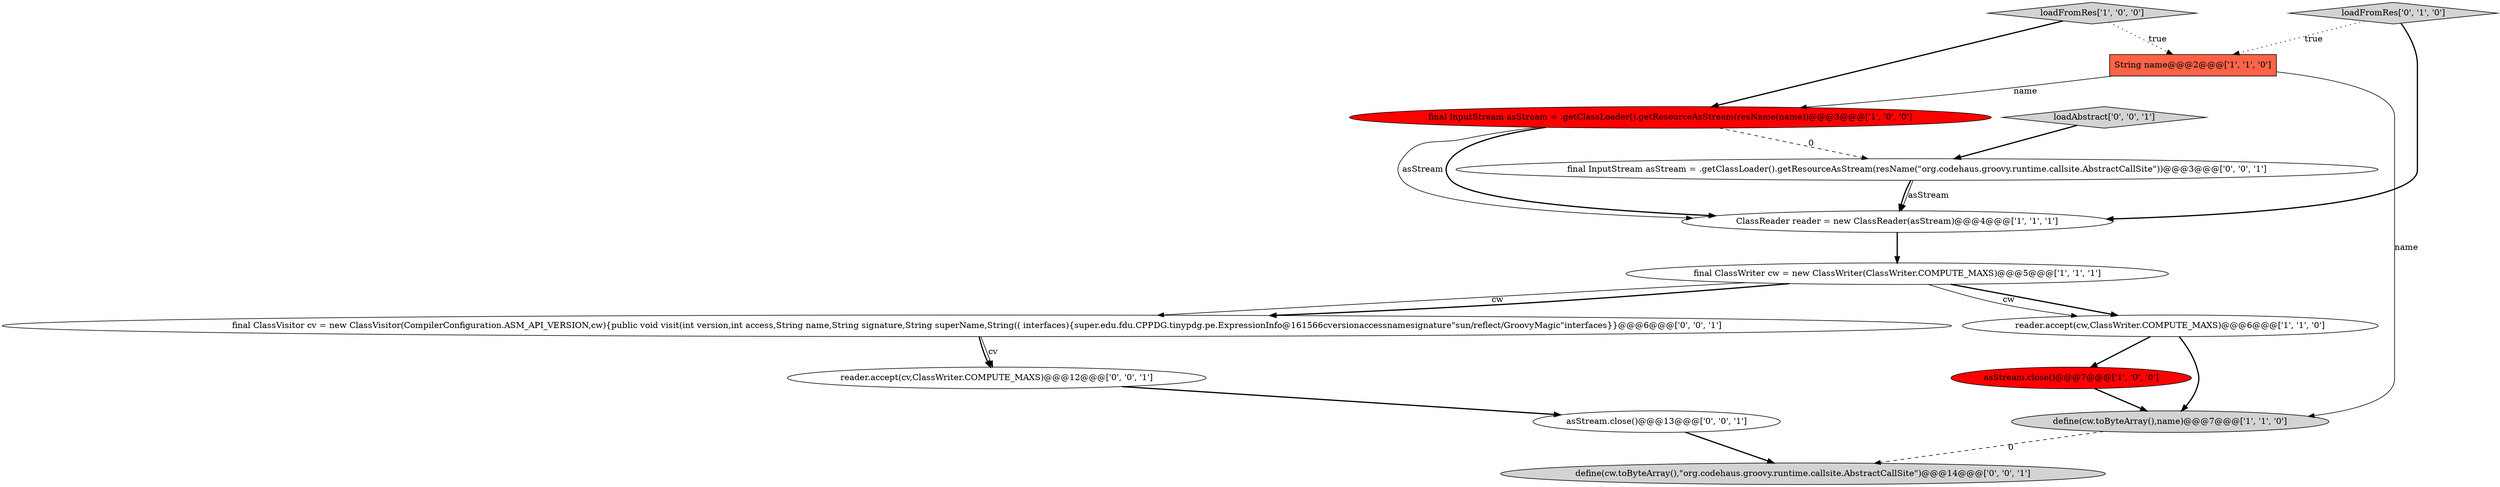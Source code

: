 digraph {
1 [style = filled, label = "final ClassWriter cw = new ClassWriter(ClassWriter.COMPUTE_MAXS)@@@5@@@['1', '1', '1']", fillcolor = white, shape = ellipse image = "AAA0AAABBB1BBB"];
6 [style = filled, label = "loadFromRes['1', '0', '0']", fillcolor = lightgray, shape = diamond image = "AAA0AAABBB1BBB"];
11 [style = filled, label = "asStream.close()@@@13@@@['0', '0', '1']", fillcolor = white, shape = ellipse image = "AAA0AAABBB3BBB"];
5 [style = filled, label = "asStream.close()@@@7@@@['1', '0', '0']", fillcolor = red, shape = ellipse image = "AAA1AAABBB1BBB"];
12 [style = filled, label = "reader.accept(cv,ClassWriter.COMPUTE_MAXS)@@@12@@@['0', '0', '1']", fillcolor = white, shape = ellipse image = "AAA0AAABBB3BBB"];
13 [style = filled, label = "loadAbstract['0', '0', '1']", fillcolor = lightgray, shape = diamond image = "AAA0AAABBB3BBB"];
4 [style = filled, label = "ClassReader reader = new ClassReader(asStream)@@@4@@@['1', '1', '1']", fillcolor = white, shape = ellipse image = "AAA0AAABBB1BBB"];
0 [style = filled, label = "String name@@@2@@@['1', '1', '0']", fillcolor = tomato, shape = box image = "AAA0AAABBB1BBB"];
10 [style = filled, label = "final InputStream asStream = .getClassLoader().getResourceAsStream(resName(\"org.codehaus.groovy.runtime.callsite.AbstractCallSite\"))@@@3@@@['0', '0', '1']", fillcolor = white, shape = ellipse image = "AAA0AAABBB3BBB"];
14 [style = filled, label = "define(cw.toByteArray(),\"org.codehaus.groovy.runtime.callsite.AbstractCallSite\")@@@14@@@['0', '0', '1']", fillcolor = lightgray, shape = ellipse image = "AAA0AAABBB3BBB"];
9 [style = filled, label = "final ClassVisitor cv = new ClassVisitor(CompilerConfiguration.ASM_API_VERSION,cw){public void visit(int version,int access,String name,String signature,String superName,String(( interfaces){super.edu.fdu.CPPDG.tinypdg.pe.ExpressionInfo@161566cversionaccessnamesignature\"sun/reflect/GroovyMagic\"interfaces}}@@@6@@@['0', '0', '1']", fillcolor = white, shape = ellipse image = "AAA0AAABBB3BBB"];
7 [style = filled, label = "reader.accept(cw,ClassWriter.COMPUTE_MAXS)@@@6@@@['1', '1', '0']", fillcolor = white, shape = ellipse image = "AAA0AAABBB1BBB"];
2 [style = filled, label = "define(cw.toByteArray(),name)@@@7@@@['1', '1', '0']", fillcolor = lightgray, shape = ellipse image = "AAA0AAABBB1BBB"];
8 [style = filled, label = "loadFromRes['0', '1', '0']", fillcolor = lightgray, shape = diamond image = "AAA0AAABBB2BBB"];
3 [style = filled, label = "final InputStream asStream = .getClassLoader().getResourceAsStream(resName(name))@@@3@@@['1', '0', '0']", fillcolor = red, shape = ellipse image = "AAA1AAABBB1BBB"];
13->10 [style = bold, label=""];
6->3 [style = bold, label=""];
11->14 [style = bold, label=""];
12->11 [style = bold, label=""];
1->9 [style = solid, label="cw"];
3->4 [style = bold, label=""];
1->7 [style = bold, label=""];
1->9 [style = bold, label=""];
0->3 [style = solid, label="name"];
1->7 [style = solid, label="cw"];
10->4 [style = solid, label="asStream"];
5->2 [style = bold, label=""];
7->5 [style = bold, label=""];
2->14 [style = dashed, label="0"];
7->2 [style = bold, label=""];
9->12 [style = solid, label="cv"];
10->4 [style = bold, label=""];
8->0 [style = dotted, label="true"];
4->1 [style = bold, label=""];
3->10 [style = dashed, label="0"];
9->12 [style = bold, label=""];
6->0 [style = dotted, label="true"];
8->4 [style = bold, label=""];
0->2 [style = solid, label="name"];
3->4 [style = solid, label="asStream"];
}
